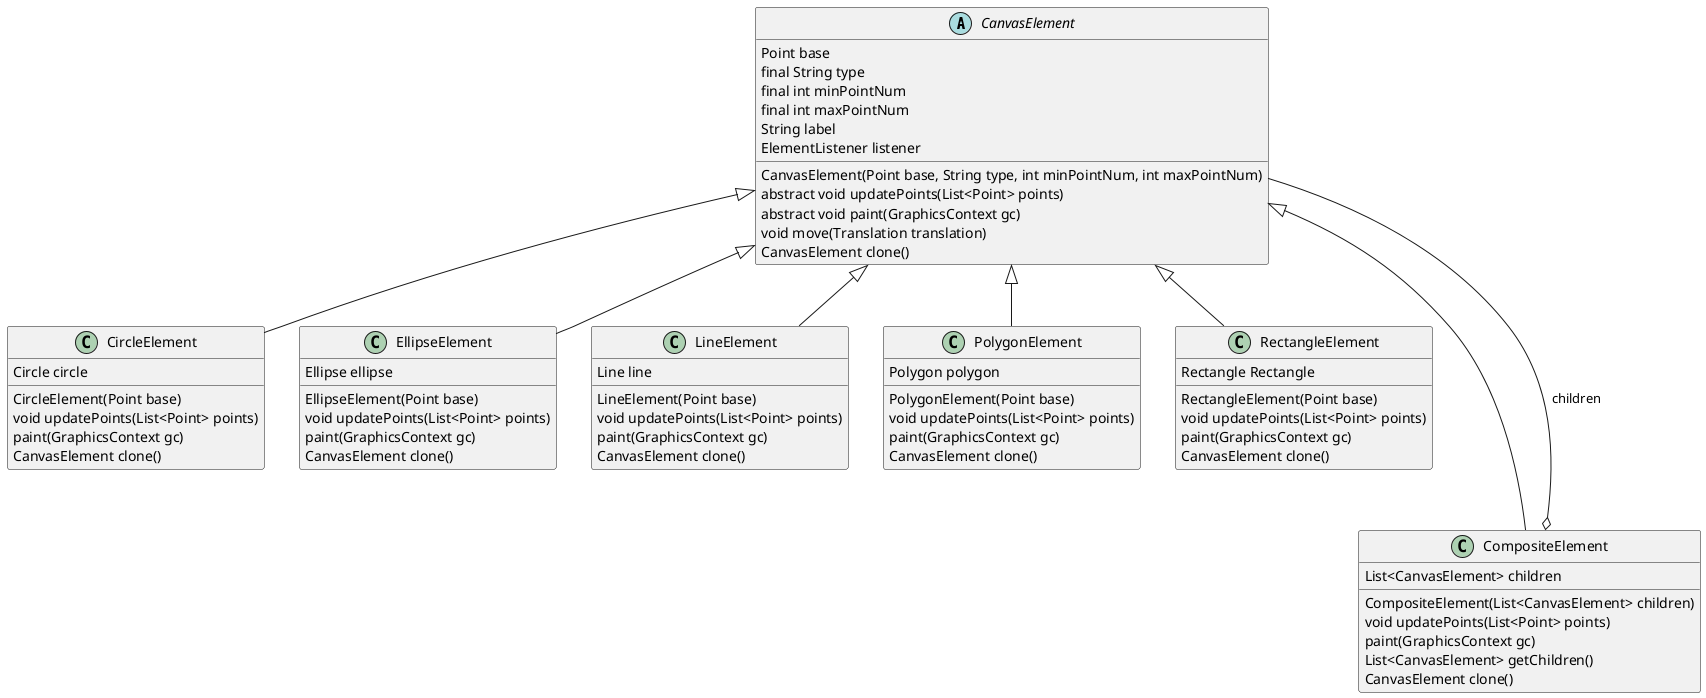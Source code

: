 @startuml composite
abstract class CanvasElement {
    Point base
    final String type
    final int minPointNum
    final int maxPointNum
    String label
    ElementListener listener

    CanvasElement(Point base, String type, int minPointNum, int maxPointNum)
    abstract void updatePoints(List<Point> points)
    abstract void paint(GraphicsContext gc)
    void move(Translation translation)
    CanvasElement clone()    
}

class CircleElement extends CanvasElement {
    Circle circle

    CircleElement(Point base)
    void updatePoints(List<Point> points)
    paint(GraphicsContext gc)
    CanvasElement clone()
}

class EllipseElement extends CanvasElement {
    Ellipse ellipse

    EllipseElement(Point base)
    void updatePoints(List<Point> points)
    paint(GraphicsContext gc)
    CanvasElement clone()
}

class LineElement extends CanvasElement {
    Line line

    LineElement(Point base)
    void updatePoints(List<Point> points)
    paint(GraphicsContext gc)
    CanvasElement clone()
}

class PolygonElement extends CanvasElement {
    Polygon polygon

    PolygonElement(Point base)
    void updatePoints(List<Point> points)
    paint(GraphicsContext gc)
    CanvasElement clone()
}

class RectangleElement extends CanvasElement {
    Rectangle Rectangle

    RectangleElement(Point base)
    void updatePoints(List<Point> points)
    paint(GraphicsContext gc)
    CanvasElement clone()
}

class CompositeElement extends CanvasElement {
    List<CanvasElement> children

    CompositeElement(List<CanvasElement> children)
    void updatePoints(List<Point> points)
    paint(GraphicsContext gc)
    List<CanvasElement> getChildren()
    CanvasElement clone()
}

CompositeElement o--- CanvasElement : children
@enduml